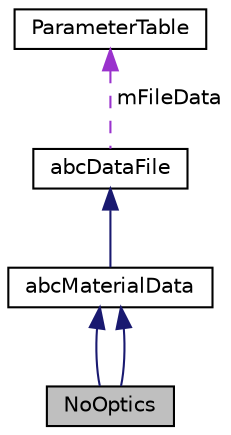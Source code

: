 digraph "NoOptics"
{
 // LATEX_PDF_SIZE
  edge [fontname="Helvetica",fontsize="10",labelfontname="Helvetica",labelfontsize="10"];
  node [fontname="Helvetica",fontsize="10",shape=record];
  Node1 [label="NoOptics",height=0.2,width=0.4,color="black", fillcolor="grey75", style="filled", fontcolor="black",tooltip="This class is responsible for handling materials without defined optical properties."];
  Node2 -> Node1 [dir="back",color="midnightblue",fontsize="10",style="solid",fontname="Helvetica"];
  Node2 [label="abcMaterialData",height=0.2,width=0.4,color="black", fillcolor="white", style="filled",URL="$classabc_material_data.html",tooltip="Abstract base class for material data extraction from a json file."];
  Node3 -> Node2 [dir="back",color="midnightblue",fontsize="10",style="solid",fontname="Helvetica"];
  Node3 [label="abcDataFile",height=0.2,width=0.4,color="black", fillcolor="white", style="filled",URL="$classabc_data_file.html",tooltip="This is an abstract base class that provides an interface for handling data files in the simulation."];
  Node4 -> Node3 [dir="back",color="darkorchid3",fontsize="10",style="dashed",label=" mFileData" ,fontname="Helvetica"];
  Node4 [label="ParameterTable",height=0.2,width=0.4,color="black", fillcolor="white", style="filled",URL="$class_parameter_table.html",tooltip=" "];
  Node2 -> Node1 [dir="back",color="midnightblue",fontsize="10",style="solid",fontname="Helvetica"];
}
